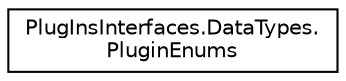 digraph "Graphical Class Hierarchy"
{
  edge [fontname="Helvetica",fontsize="10",labelfontname="Helvetica",labelfontsize="10"];
  node [fontname="Helvetica",fontsize="10",shape=record];
  rankdir="LR";
  Node1 [label="PlugInsInterfaces.DataTypes.\lPluginEnums",height=0.2,width=0.4,color="black", fillcolor="white", style="filled",URL="$class_plug_ins_interfaces_1_1_data_types_1_1_plugin_enums.html",tooltip="Enumerators used across the plugin interfaces "];
}
